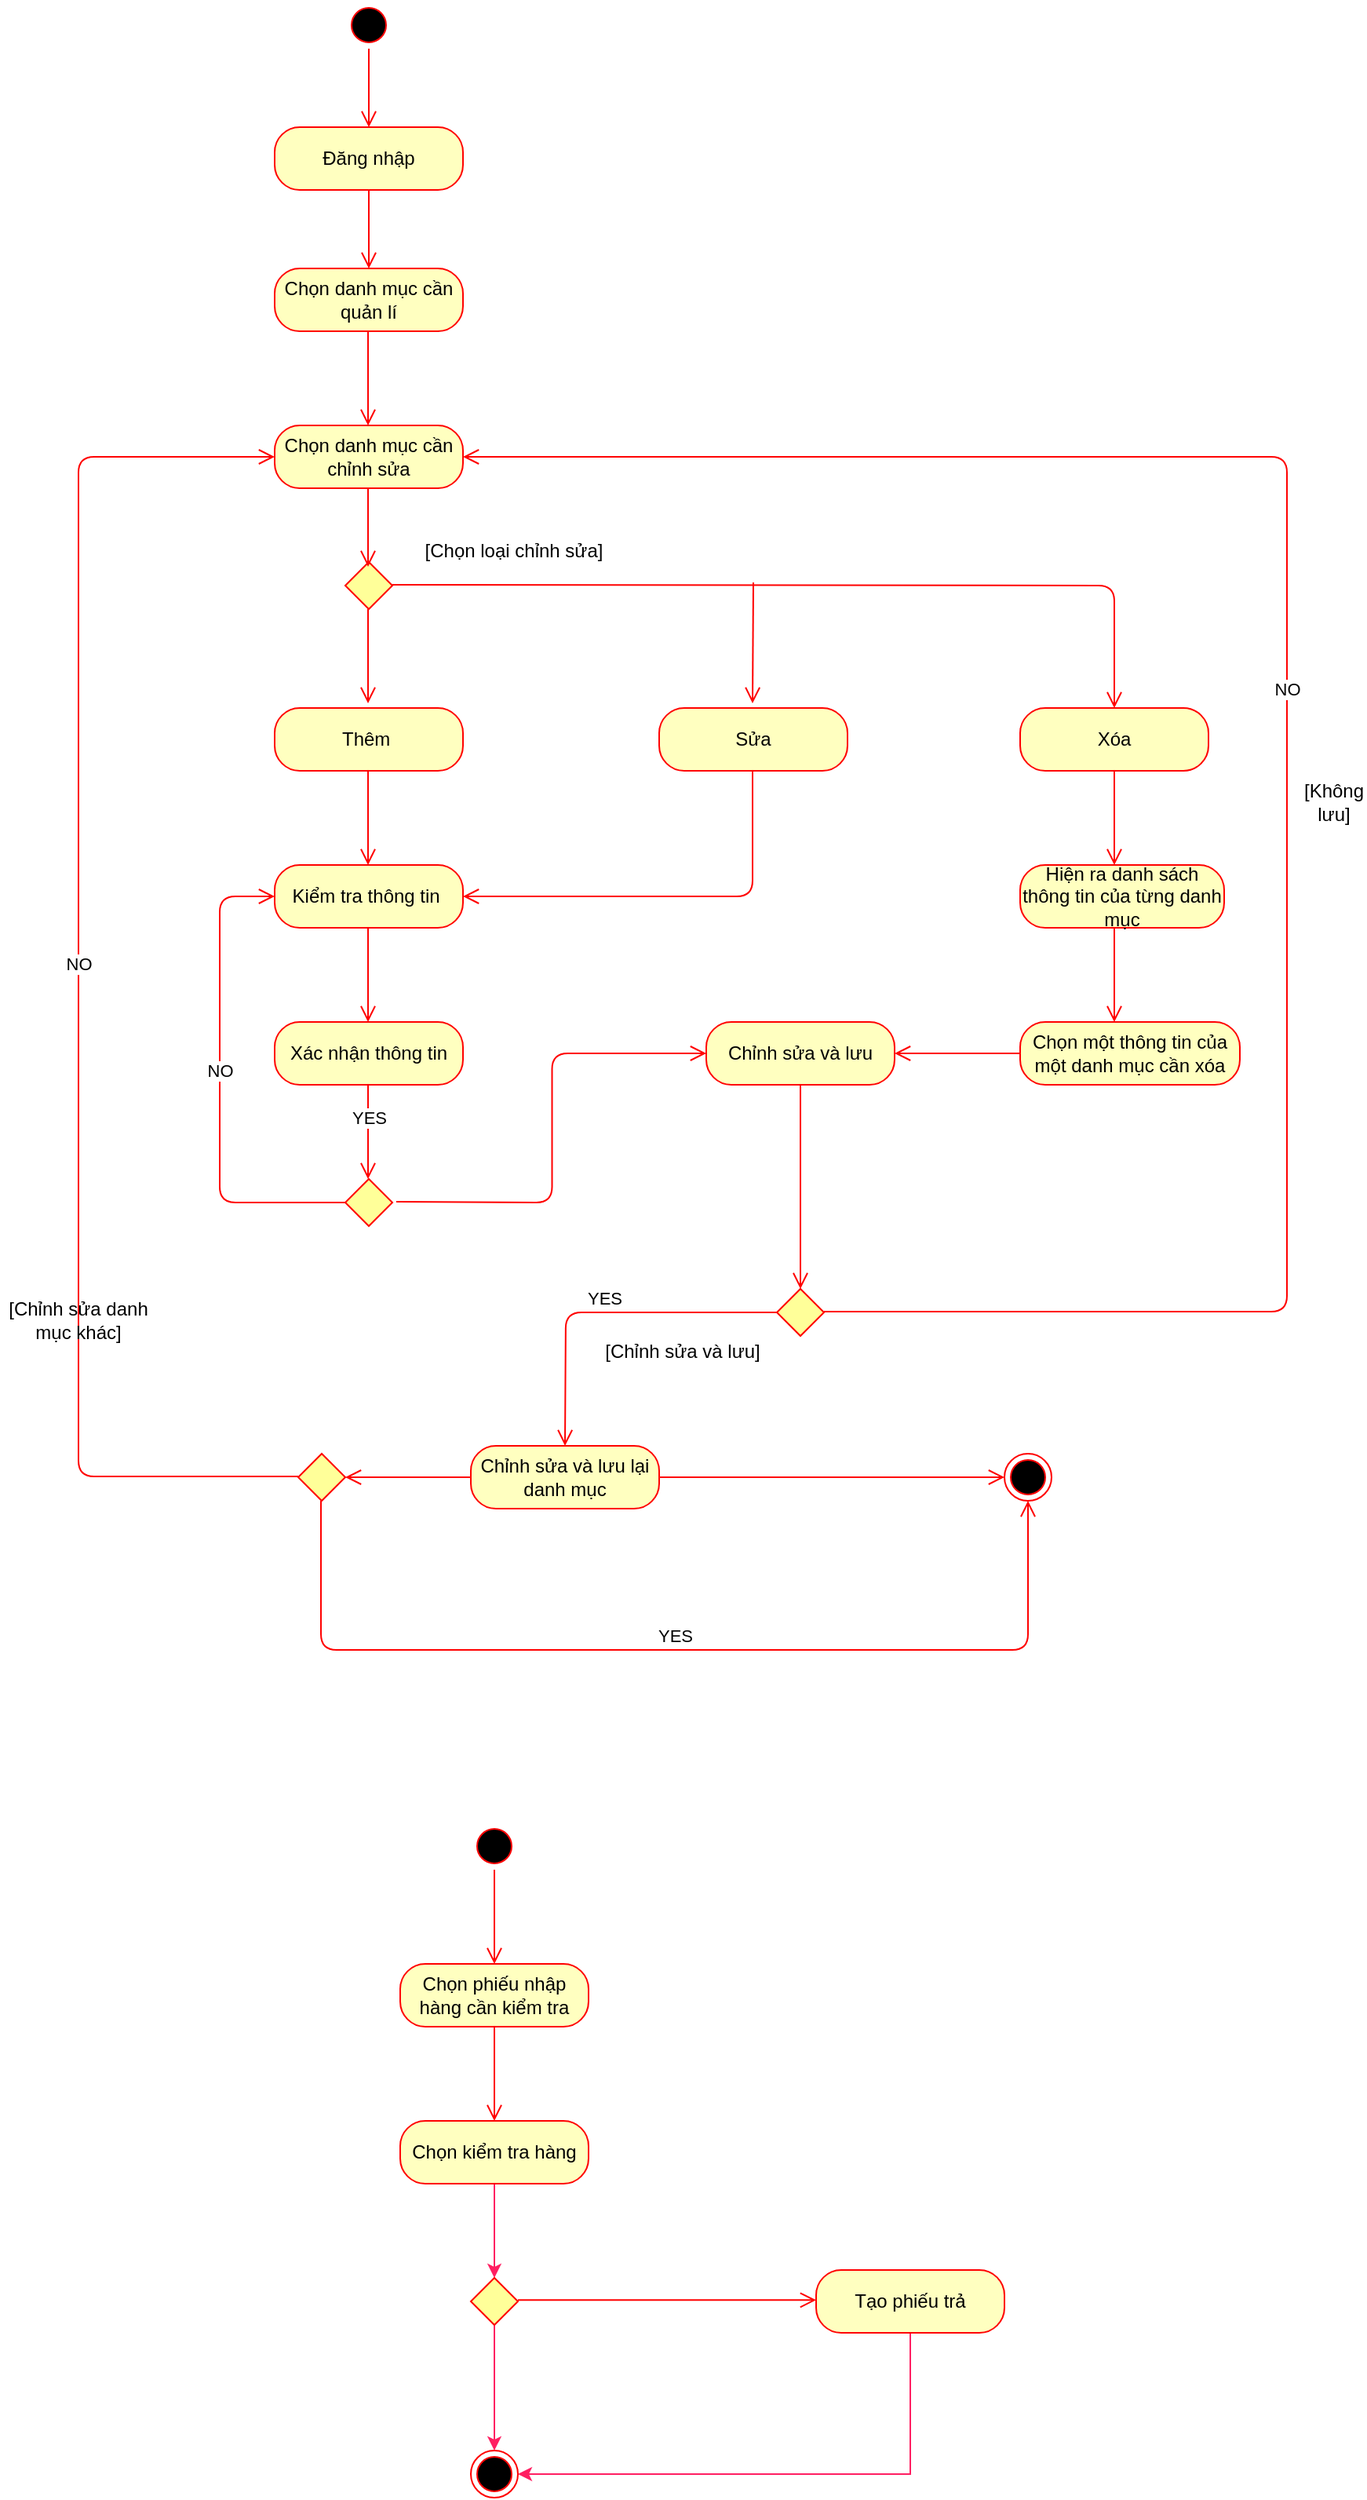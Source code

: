 <mxfile version="13.10.1" type="device"><diagram name="Page-1" id="e7e014a7-5840-1c2e-5031-d8a46d1fe8dd"><mxGraphModel dx="1037" dy="1446" grid="1" gridSize="10" guides="1" tooltips="1" connect="1" arrows="1" fold="1" page="1" pageScale="1" pageWidth="1169" pageHeight="826" background="#ffffff" math="0" shadow="0"><root><mxCell id="0"/><mxCell id="1" parent="0"/><mxCell id="-c-wwAFa2-BwszWhMHXV-42" value="" style="ellipse;html=1;shape=startState;fillColor=#000000;strokeColor=#ff0000;" parent="1" vertex="1"><mxGeometry x="500" y="-800" width="30" height="30" as="geometry"/></mxCell><mxCell id="-c-wwAFa2-BwszWhMHXV-43" value="" style="edgeStyle=orthogonalEdgeStyle;html=1;verticalAlign=bottom;endArrow=open;endSize=8;strokeColor=#ff0000;" parent="1" source="-c-wwAFa2-BwszWhMHXV-42" edge="1"><mxGeometry relative="1" as="geometry"><mxPoint x="515" y="-720" as="targetPoint"/></mxGeometry></mxCell><mxCell id="-c-wwAFa2-BwszWhMHXV-44" value="Đăng nhập" style="rounded=1;whiteSpace=wrap;html=1;arcSize=40;fontColor=#000000;fillColor=#ffffc0;strokeColor=#ff0000;" parent="1" vertex="1"><mxGeometry x="455" y="-720" width="120" height="40" as="geometry"/></mxCell><mxCell id="-c-wwAFa2-BwszWhMHXV-45" value="" style="edgeStyle=orthogonalEdgeStyle;html=1;verticalAlign=bottom;endArrow=open;endSize=8;strokeColor=#ff0000;" parent="1" source="-c-wwAFa2-BwszWhMHXV-44" edge="1"><mxGeometry relative="1" as="geometry"><mxPoint x="515" y="-630" as="targetPoint"/></mxGeometry></mxCell><mxCell id="-c-wwAFa2-BwszWhMHXV-46" value="Chọn danh mục cần quản lí" style="rounded=1;whiteSpace=wrap;html=1;arcSize=40;fontColor=#000000;fillColor=#ffffc0;strokeColor=#ff0000;" parent="1" vertex="1"><mxGeometry x="455" y="-630" width="120" height="40" as="geometry"/></mxCell><mxCell id="-c-wwAFa2-BwszWhMHXV-47" value="" style="edgeStyle=orthogonalEdgeStyle;html=1;verticalAlign=bottom;endArrow=open;endSize=8;strokeColor=#ff0000;" parent="1" edge="1"><mxGeometry relative="1" as="geometry"><mxPoint x="514.5" y="-530" as="targetPoint"/><mxPoint x="514.5" y="-590" as="sourcePoint"/></mxGeometry></mxCell><mxCell id="-c-wwAFa2-BwszWhMHXV-48" value="" style="rhombus;fillColor=#FFFF99;strokeColor=#FF0000;" parent="1" vertex="1"><mxGeometry x="500" y="-443" width="30" height="30" as="geometry"/></mxCell><mxCell id="-c-wwAFa2-BwszWhMHXV-49" value="" style="html=1;verticalAlign=bottom;endArrow=open;endSize=8;strokeColor=#ff0000;edgeStyle=orthogonalEdgeStyle;entryX=0.5;entryY=0;entryDx=0;entryDy=0;" parent="1" target="-c-wwAFa2-BwszWhMHXV-59" edge="1"><mxGeometry relative="1" as="geometry"><mxPoint x="1000" y="-428" as="targetPoint"/><mxPoint x="530" y="-428.5" as="sourcePoint"/></mxGeometry></mxCell><mxCell id="-c-wwAFa2-BwszWhMHXV-50" value="" style="edgeStyle=orthogonalEdgeStyle;html=1;verticalAlign=bottom;endArrow=open;endSize=8;strokeColor=#ff0000;" parent="1" edge="1"><mxGeometry relative="1" as="geometry"><mxPoint x="514.5" y="-353" as="targetPoint"/><mxPoint x="514.5" y="-413" as="sourcePoint"/></mxGeometry></mxCell><mxCell id="-c-wwAFa2-BwszWhMHXV-51" value="" style="edgeStyle=orthogonalEdgeStyle;html=1;verticalAlign=bottom;endArrow=open;endSize=8;strokeColor=#ff0000;" parent="1" edge="1"><mxGeometry relative="1" as="geometry"><mxPoint x="514.5" y="-440" as="targetPoint"/><mxPoint x="514.5" y="-500" as="sourcePoint"/></mxGeometry></mxCell><mxCell id="-c-wwAFa2-BwszWhMHXV-52" value="Thêm&amp;nbsp;" style="rounded=1;whiteSpace=wrap;html=1;arcSize=40;fontColor=#000000;fillColor=#ffffc0;strokeColor=#ff0000;" parent="1" vertex="1"><mxGeometry x="455" y="-350" width="120" height="40" as="geometry"/></mxCell><mxCell id="-c-wwAFa2-BwszWhMHXV-53" value="Chọn danh mục cần chỉnh sửa" style="rounded=1;whiteSpace=wrap;html=1;arcSize=40;fontColor=#000000;fillColor=#ffffc0;strokeColor=#ff0000;" parent="1" vertex="1"><mxGeometry x="455" y="-530" width="120" height="40" as="geometry"/></mxCell><mxCell id="-c-wwAFa2-BwszWhMHXV-57" value="[Chọn loại chỉnh sửa]" style="text;html=1;strokeColor=none;fillColor=none;align=center;verticalAlign=middle;whiteSpace=wrap;rounded=0;" parent="1" vertex="1"><mxGeometry x="545" y="-460" width="125" height="20" as="geometry"/></mxCell><mxCell id="-c-wwAFa2-BwszWhMHXV-58" value="Sửa" style="rounded=1;whiteSpace=wrap;html=1;arcSize=40;fontColor=#000000;fillColor=#ffffc0;strokeColor=#ff0000;" parent="1" vertex="1"><mxGeometry x="700" y="-350" width="120" height="40" as="geometry"/></mxCell><mxCell id="-c-wwAFa2-BwszWhMHXV-59" value="Xóa" style="rounded=1;whiteSpace=wrap;html=1;arcSize=40;fontColor=#000000;fillColor=#ffffc0;strokeColor=#ff0000;" parent="1" vertex="1"><mxGeometry x="930" y="-350" width="120" height="40" as="geometry"/></mxCell><mxCell id="-c-wwAFa2-BwszWhMHXV-61" value="" style="html=1;verticalAlign=bottom;endArrow=open;endSize=8;strokeColor=#ff0000;" parent="1" edge="1"><mxGeometry relative="1" as="geometry"><mxPoint x="759.5" y="-353" as="targetPoint"/><mxPoint x="760" y="-430" as="sourcePoint"/></mxGeometry></mxCell><mxCell id="-c-wwAFa2-BwszWhMHXV-62" value="Kiểm tra thông tin&amp;nbsp;" style="rounded=1;whiteSpace=wrap;html=1;arcSize=40;fontColor=#000000;fillColor=#ffffc0;strokeColor=#ff0000;" parent="1" vertex="1"><mxGeometry x="455" y="-250" width="120" height="40" as="geometry"/></mxCell><mxCell id="-c-wwAFa2-BwszWhMHXV-63" value="" style="edgeStyle=orthogonalEdgeStyle;html=1;verticalAlign=bottom;endArrow=open;endSize=8;strokeColor=#ff0000;" parent="1" edge="1"><mxGeometry relative="1" as="geometry"><mxPoint x="514.5" y="-250" as="targetPoint"/><mxPoint x="514.5" y="-310" as="sourcePoint"/></mxGeometry></mxCell><mxCell id="-c-wwAFa2-BwszWhMHXV-65" value="" style="edgeStyle=orthogonalEdgeStyle;html=1;verticalAlign=bottom;endArrow=open;endSize=8;strokeColor=#ff0000;entryX=1;entryY=0.5;entryDx=0;entryDy=0;" parent="1" target="-c-wwAFa2-BwszWhMHXV-62" edge="1"><mxGeometry relative="1" as="geometry"><mxPoint x="759.5" y="-250" as="targetPoint"/><mxPoint x="759.5" y="-310" as="sourcePoint"/><Array as="points"><mxPoint x="760" y="-230"/></Array></mxGeometry></mxCell><mxCell id="-c-wwAFa2-BwszWhMHXV-66" value="Xác nhận thông tin" style="rounded=1;whiteSpace=wrap;html=1;arcSize=40;fontColor=#000000;fillColor=#ffffc0;strokeColor=#ff0000;" parent="1" vertex="1"><mxGeometry x="455" y="-150" width="120" height="40" as="geometry"/></mxCell><mxCell id="-c-wwAFa2-BwszWhMHXV-67" value="" style="edgeStyle=orthogonalEdgeStyle;html=1;verticalAlign=bottom;endArrow=open;endSize=8;strokeColor=#ff0000;" parent="1" edge="1"><mxGeometry relative="1" as="geometry"><mxPoint x="514.5" y="-150" as="targetPoint"/><mxPoint x="514.5" y="-210" as="sourcePoint"/></mxGeometry></mxCell><mxCell id="-c-wwAFa2-BwszWhMHXV-68" value="YES" style="edgeStyle=orthogonalEdgeStyle;html=1;verticalAlign=bottom;endArrow=open;endSize=8;strokeColor=#ff0000;" parent="1" edge="1"><mxGeometry relative="1" as="geometry"><mxPoint x="514.5" y="-50" as="targetPoint"/><mxPoint x="514.5" y="-110" as="sourcePoint"/></mxGeometry></mxCell><mxCell id="-c-wwAFa2-BwszWhMHXV-70" value="" style="rhombus;fillColor=#FFFF99;strokeColor=#FF0000;" parent="1" vertex="1"><mxGeometry x="500" y="-50" width="30" height="30" as="geometry"/></mxCell><mxCell id="-c-wwAFa2-BwszWhMHXV-71" value="NO" style="edgeStyle=orthogonalEdgeStyle;html=1;verticalAlign=bottom;endArrow=open;endSize=8;strokeColor=#ff0000;exitX=0;exitY=0.5;exitDx=0;exitDy=0;" parent="1" source="-c-wwAFa2-BwszWhMHXV-70" edge="1"><mxGeometry relative="1" as="geometry"><mxPoint x="455" y="-230" as="targetPoint"/><mxPoint x="500" y="-30" as="sourcePoint"/><Array as="points"><mxPoint x="420" y="-35"/><mxPoint x="420" y="-230"/><mxPoint x="455" y="-230"/></Array></mxGeometry></mxCell><mxCell id="-c-wwAFa2-BwszWhMHXV-74" value="" style="edgeStyle=orthogonalEdgeStyle;html=1;verticalAlign=bottom;endArrow=open;endSize=8;strokeColor=#ff0000;entryX=0;entryY=0.5;entryDx=0;entryDy=0;" parent="1" target="-c-wwAFa2-BwszWhMHXV-77" edge="1"><mxGeometry relative="1" as="geometry"><mxPoint x="682.5" y="-35.5" as="targetPoint"/><mxPoint x="532.5" y="-35.5" as="sourcePoint"/></mxGeometry></mxCell><mxCell id="-c-wwAFa2-BwszWhMHXV-75" value="Hiện ra danh sách thông tin của từng danh mục" style="rounded=1;whiteSpace=wrap;html=1;arcSize=40;fontColor=#000000;fillColor=#ffffc0;strokeColor=#ff0000;" parent="1" vertex="1"><mxGeometry x="930" y="-250" width="130" height="40" as="geometry"/></mxCell><mxCell id="-c-wwAFa2-BwszWhMHXV-76" value="Chọn một thông tin của một danh mục cần xóa" style="rounded=1;whiteSpace=wrap;html=1;arcSize=40;fontColor=#000000;fillColor=#ffffc0;strokeColor=#ff0000;" parent="1" vertex="1"><mxGeometry x="930" y="-150" width="140" height="40" as="geometry"/></mxCell><mxCell id="-c-wwAFa2-BwszWhMHXV-77" value="Chỉnh sửa và lưu" style="rounded=1;whiteSpace=wrap;html=1;arcSize=40;fontColor=#000000;fillColor=#ffffc0;strokeColor=#ff0000;" parent="1" vertex="1"><mxGeometry x="730" y="-150" width="120" height="40" as="geometry"/></mxCell><mxCell id="-c-wwAFa2-BwszWhMHXV-78" value="" style="html=1;verticalAlign=bottom;endArrow=open;endSize=8;strokeColor=#ff0000;" parent="1" edge="1"><mxGeometry relative="1" as="geometry"><mxPoint x="990" y="-250" as="targetPoint"/><mxPoint x="990" y="-310" as="sourcePoint"/></mxGeometry></mxCell><mxCell id="-c-wwAFa2-BwszWhMHXV-79" value="" style="html=1;verticalAlign=bottom;endArrow=open;endSize=8;strokeColor=#ff0000;" parent="1" edge="1"><mxGeometry relative="1" as="geometry"><mxPoint x="990" y="-150" as="targetPoint"/><mxPoint x="990" y="-210" as="sourcePoint"/></mxGeometry></mxCell><mxCell id="-c-wwAFa2-BwszWhMHXV-80" value="" style="html=1;verticalAlign=bottom;endArrow=open;endSize=8;strokeColor=#ff0000;exitX=0;exitY=0.5;exitDx=0;exitDy=0;entryX=1;entryY=0.5;entryDx=0;entryDy=0;" parent="1" source="-c-wwAFa2-BwszWhMHXV-76" target="-c-wwAFa2-BwszWhMHXV-77" edge="1"><mxGeometry relative="1" as="geometry"><mxPoint x="870" y="-103" as="targetPoint"/><mxPoint x="870.5" y="-180" as="sourcePoint"/></mxGeometry></mxCell><mxCell id="-c-wwAFa2-BwszWhMHXV-81" value="" style="html=1;verticalAlign=bottom;endArrow=open;endSize=8;strokeColor=#ff0000;" parent="1" edge="1"><mxGeometry relative="1" as="geometry"><mxPoint x="790" y="20" as="targetPoint"/><mxPoint x="790" y="-110" as="sourcePoint"/></mxGeometry></mxCell><mxCell id="-c-wwAFa2-BwszWhMHXV-82" value="" style="rhombus;fillColor=#FFFF99;strokeColor=#FF0000;" parent="1" vertex="1"><mxGeometry x="775" y="20" width="30" height="30" as="geometry"/></mxCell><mxCell id="-c-wwAFa2-BwszWhMHXV-83" value="NO" style="html=1;verticalAlign=bottom;endArrow=open;endSize=8;strokeColor=#ff0000;edgeStyle=orthogonalEdgeStyle;entryX=1;entryY=0.5;entryDx=0;entryDy=0;" parent="1" target="-c-wwAFa2-BwszWhMHXV-53" edge="1"><mxGeometry relative="1" as="geometry"><mxPoint x="969.5" y="34.5" as="targetPoint"/><mxPoint x="805" y="34.5" as="sourcePoint"/><Array as="points"><mxPoint x="1100" y="35"/><mxPoint x="1100" y="-510"/></Array></mxGeometry></mxCell><mxCell id="-c-wwAFa2-BwszWhMHXV-84" value="[Không lưu]" style="text;html=1;strokeColor=none;fillColor=none;align=center;verticalAlign=middle;whiteSpace=wrap;rounded=0;" parent="1" vertex="1"><mxGeometry x="1110" y="-300" width="40" height="20" as="geometry"/></mxCell><mxCell id="-c-wwAFa2-BwszWhMHXV-85" value="YES" style="html=1;verticalAlign=bottom;endArrow=open;endSize=8;strokeColor=#ff0000;edgeStyle=orthogonalEdgeStyle;exitX=0;exitY=0.5;exitDx=0;exitDy=0;" parent="1" source="-c-wwAFa2-BwszWhMHXV-82" edge="1"><mxGeometry relative="1" as="geometry"><mxPoint x="640" y="120" as="targetPoint"/><mxPoint x="790" y="50" as="sourcePoint"/></mxGeometry></mxCell><mxCell id="-c-wwAFa2-BwszWhMHXV-86" value="Chỉnh sửa và lưu lại danh mục" style="rounded=1;whiteSpace=wrap;html=1;arcSize=40;fontColor=#000000;fillColor=#ffffc0;strokeColor=#ff0000;" parent="1" vertex="1"><mxGeometry x="580" y="120" width="120" height="40" as="geometry"/></mxCell><mxCell id="-c-wwAFa2-BwszWhMHXV-87" value="[Chỉnh sửa và lưu]" style="text;html=1;strokeColor=none;fillColor=none;align=center;verticalAlign=middle;whiteSpace=wrap;rounded=0;" parent="1" vertex="1"><mxGeometry x="655" y="50" width="120" height="20" as="geometry"/></mxCell><mxCell id="-c-wwAFa2-BwszWhMHXV-88" value="" style="html=1;verticalAlign=bottom;endArrow=open;endSize=8;strokeColor=#ff0000;exitX=0;exitY=0.5;exitDx=0;exitDy=0;entryX=1;entryY=0.5;entryDx=0;entryDy=0;" parent="1" edge="1"><mxGeometry relative="1" as="geometry"><mxPoint x="500" y="140" as="targetPoint"/><mxPoint x="580" y="140" as="sourcePoint"/></mxGeometry></mxCell><mxCell id="-c-wwAFa2-BwszWhMHXV-89" value="" style="rhombus;fillColor=#FFFF99;strokeColor=#FF0000;" parent="1" vertex="1"><mxGeometry x="470" y="125" width="30" height="30" as="geometry"/></mxCell><mxCell id="-c-wwAFa2-BwszWhMHXV-90" value="NO" style="html=1;verticalAlign=bottom;endArrow=open;endSize=8;strokeColor=#ff0000;exitX=0;exitY=0.5;exitDx=0;exitDy=0;entryX=0;entryY=0.5;entryDx=0;entryDy=0;edgeStyle=orthogonalEdgeStyle;" parent="1" target="-c-wwAFa2-BwszWhMHXV-53" edge="1"><mxGeometry relative="1" as="geometry"><mxPoint x="390" y="139.5" as="targetPoint"/><mxPoint x="470" y="139.5" as="sourcePoint"/><Array as="points"><mxPoint x="330" y="140"/><mxPoint x="330" y="-510"/></Array></mxGeometry></mxCell><mxCell id="-c-wwAFa2-BwszWhMHXV-91" value="[Chỉnh sửa danh mục khác]" style="text;html=1;strokeColor=none;fillColor=none;align=center;verticalAlign=middle;whiteSpace=wrap;rounded=0;" parent="1" vertex="1"><mxGeometry x="280" y="30" width="100" height="20" as="geometry"/></mxCell><mxCell id="-c-wwAFa2-BwszWhMHXV-93" value="" style="edgeStyle=orthogonalEdgeStyle;html=1;verticalAlign=bottom;endArrow=open;endSize=8;strokeColor=#ff0000;" parent="1" edge="1"><mxGeometry relative="1" as="geometry"><mxPoint x="920" y="140" as="targetPoint"/><mxPoint x="700" y="140" as="sourcePoint"/></mxGeometry></mxCell><mxCell id="-c-wwAFa2-BwszWhMHXV-94" value="" style="ellipse;html=1;shape=endState;fillColor=#000000;strokeColor=#ff0000;" parent="1" vertex="1"><mxGeometry x="920" y="125" width="30" height="30" as="geometry"/></mxCell><mxCell id="-c-wwAFa2-BwszWhMHXV-95" value="YES" style="edgeStyle=orthogonalEdgeStyle;html=1;verticalAlign=bottom;endArrow=open;endSize=8;strokeColor=#ff0000;entryX=0.5;entryY=1;entryDx=0;entryDy=0;" parent="1" target="-c-wwAFa2-BwszWhMHXV-94" edge="1"><mxGeometry relative="1" as="geometry"><mxPoint x="484.5" y="215" as="targetPoint"/><mxPoint x="484.5" y="155" as="sourcePoint"/><Array as="points"><mxPoint x="485" y="250"/><mxPoint x="935" y="250"/></Array></mxGeometry></mxCell><mxCell id="-c-wwAFa2-BwszWhMHXV-96" value="" style="ellipse;html=1;shape=startState;fillColor=#000000;strokeColor=#ff0000;" parent="1" vertex="1"><mxGeometry x="580" y="360" width="30" height="30" as="geometry"/></mxCell><mxCell id="-c-wwAFa2-BwszWhMHXV-97" value="" style="edgeStyle=orthogonalEdgeStyle;html=1;verticalAlign=bottom;endArrow=open;endSize=8;strokeColor=#ff0000;" parent="1" source="-c-wwAFa2-BwszWhMHXV-96" edge="1"><mxGeometry relative="1" as="geometry"><mxPoint x="595" y="450" as="targetPoint"/></mxGeometry></mxCell><mxCell id="-c-wwAFa2-BwszWhMHXV-98" value="Chọn phiếu nhập hàng cần kiểm tra" style="rounded=1;whiteSpace=wrap;html=1;arcSize=40;fontColor=#000000;fillColor=#ffffc0;strokeColor=#ff0000;" parent="1" vertex="1"><mxGeometry x="535" y="450" width="120" height="40" as="geometry"/></mxCell><mxCell id="-c-wwAFa2-BwszWhMHXV-99" value="" style="edgeStyle=orthogonalEdgeStyle;html=1;verticalAlign=bottom;endArrow=open;endSize=8;strokeColor=#ff0000;" parent="1" source="-c-wwAFa2-BwszWhMHXV-98" edge="1"><mxGeometry relative="1" as="geometry"><mxPoint x="595" y="550" as="targetPoint"/></mxGeometry></mxCell><mxCell id="-c-wwAFa2-BwszWhMHXV-102" value="" style="edgeStyle=orthogonalEdgeStyle;html=1;verticalAlign=bottom;endArrow=open;endSize=8;strokeColor=#ff0000;" parent="1" edge="1"><mxGeometry relative="1" as="geometry"><mxPoint x="800" y="664.17" as="targetPoint"/><mxPoint x="610" y="664.17" as="sourcePoint"/></mxGeometry></mxCell><mxCell id="-c-wwAFa2-BwszWhMHXV-110" style="edgeStyle=none;rounded=0;orthogonalLoop=1;jettySize=auto;html=1;exitX=0.5;exitY=1;exitDx=0;exitDy=0;entryX=0.5;entryY=0;entryDx=0;entryDy=0;strokeColor=#FF1F62;" parent="1" source="-c-wwAFa2-BwszWhMHXV-104" target="-c-wwAFa2-BwszWhMHXV-109" edge="1"><mxGeometry relative="1" as="geometry"/></mxCell><mxCell id="-c-wwAFa2-BwszWhMHXV-104" value="Chọn kiểm tra hàng" style="rounded=1;whiteSpace=wrap;html=1;arcSize=40;fontColor=#000000;fillColor=#ffffc0;strokeColor=#ff0000;" parent="1" vertex="1"><mxGeometry x="535" y="550" width="120" height="40" as="geometry"/></mxCell><mxCell id="-c-wwAFa2-BwszWhMHXV-111" style="edgeStyle=none;rounded=0;orthogonalLoop=1;jettySize=auto;html=1;strokeColor=#FF1F62;" parent="1" source="-c-wwAFa2-BwszWhMHXV-109" edge="1"><mxGeometry relative="1" as="geometry"><mxPoint x="595" y="760" as="targetPoint"/></mxGeometry></mxCell><mxCell id="-c-wwAFa2-BwszWhMHXV-109" value="" style="rhombus;fillColor=#FFFF99;strokeColor=#FF0000;" parent="1" vertex="1"><mxGeometry x="580" y="650" width="30" height="30" as="geometry"/></mxCell><mxCell id="-c-wwAFa2-BwszWhMHXV-113" style="edgeStyle=orthogonalEdgeStyle;rounded=0;orthogonalLoop=1;jettySize=auto;html=1;strokeColor=#FF1F62;entryX=1;entryY=0.5;entryDx=0;entryDy=0;" parent="1" source="-c-wwAFa2-BwszWhMHXV-112" target="-c-wwAFa2-BwszWhMHXV-114" edge="1"><mxGeometry relative="1" as="geometry"><mxPoint x="860" y="770" as="targetPoint"/><Array as="points"><mxPoint x="860" y="775"/></Array></mxGeometry></mxCell><mxCell id="-c-wwAFa2-BwszWhMHXV-112" value="Tạo phiếu trả" style="rounded=1;whiteSpace=wrap;html=1;arcSize=40;fontColor=#000000;fillColor=#ffffc0;strokeColor=#ff0000;" parent="1" vertex="1"><mxGeometry x="800" y="645" width="120" height="40" as="geometry"/></mxCell><mxCell id="-c-wwAFa2-BwszWhMHXV-114" value="" style="ellipse;html=1;shape=endState;fillColor=#000000;strokeColor=#ff0000;" parent="1" vertex="1"><mxGeometry x="580" y="760" width="30" height="30" as="geometry"/></mxCell></root></mxGraphModel></diagram></mxfile>